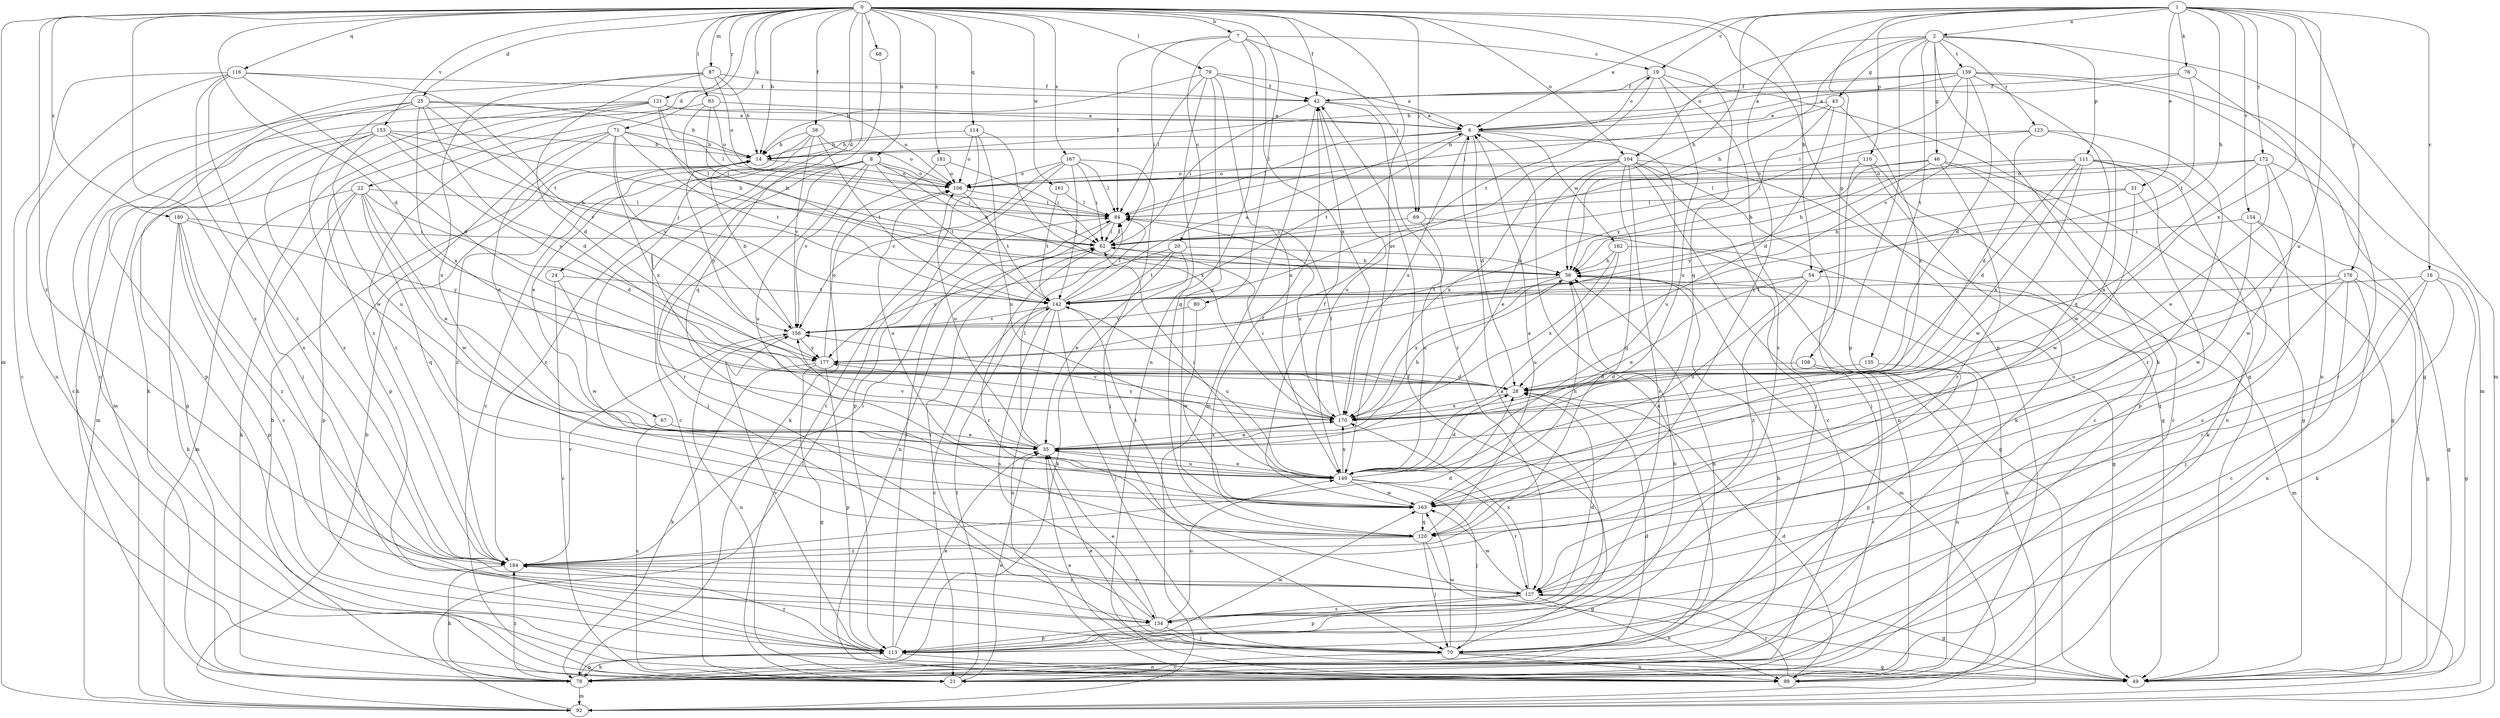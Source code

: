 strict digraph  {
0;
1;
2;
6;
7;
8;
14;
16;
19;
20;
21;
22;
24;
25;
28;
31;
35;
38;
42;
43;
46;
49;
54;
56;
62;
67;
68;
69;
70;
71;
76;
78;
79;
80;
83;
84;
87;
92;
99;
104;
106;
108;
110;
111;
113;
114;
116;
120;
121;
123;
127;
134;
135;
139;
142;
149;
153;
154;
156;
161;
162;
163;
167;
170;
172;
176;
177;
180;
181;
184;
0 -> 7  [label=b];
0 -> 8  [label=b];
0 -> 14  [label=b];
0 -> 22  [label=d];
0 -> 24  [label=d];
0 -> 25  [label=d];
0 -> 28  [label=d];
0 -> 38  [label=f];
0 -> 42  [label=f];
0 -> 54  [label=h];
0 -> 67  [label=j];
0 -> 68  [label=j];
0 -> 69  [label=j];
0 -> 71  [label=k];
0 -> 79  [label=l];
0 -> 80  [label=l];
0 -> 83  [label=l];
0 -> 87  [label=m];
0 -> 92  [label=m];
0 -> 99  [label=n];
0 -> 104  [label=o];
0 -> 114  [label=q];
0 -> 116  [label=q];
0 -> 120  [label=q];
0 -> 121  [label=r];
0 -> 134  [label=s];
0 -> 149  [label=u];
0 -> 153  [label=v];
0 -> 161  [label=w];
0 -> 167  [label=x];
0 -> 180  [label=z];
0 -> 181  [label=z];
0 -> 184  [label=z];
1 -> 2  [label=a];
1 -> 6  [label=a];
1 -> 16  [label=c];
1 -> 19  [label=c];
1 -> 31  [label=e];
1 -> 54  [label=h];
1 -> 56  [label=h];
1 -> 76  [label=k];
1 -> 108  [label=p];
1 -> 110  [label=p];
1 -> 149  [label=u];
1 -> 154  [label=v];
1 -> 170  [label=x];
1 -> 172  [label=y];
1 -> 176  [label=y];
1 -> 184  [label=z];
2 -> 43  [label=g];
2 -> 46  [label=g];
2 -> 56  [label=h];
2 -> 78  [label=k];
2 -> 92  [label=m];
2 -> 104  [label=o];
2 -> 111  [label=p];
2 -> 113  [label=p];
2 -> 123  [label=r];
2 -> 135  [label=t];
2 -> 139  [label=t];
6 -> 14  [label=b];
6 -> 19  [label=c];
6 -> 28  [label=d];
6 -> 84  [label=l];
6 -> 142  [label=t];
6 -> 149  [label=u];
6 -> 162  [label=w];
6 -> 170  [label=x];
7 -> 19  [label=c];
7 -> 20  [label=c];
7 -> 62  [label=i];
7 -> 69  [label=j];
7 -> 84  [label=l];
7 -> 99  [label=n];
7 -> 170  [label=x];
8 -> 21  [label=c];
8 -> 56  [label=h];
8 -> 62  [label=i];
8 -> 70  [label=j];
8 -> 106  [label=o];
8 -> 127  [label=r];
8 -> 142  [label=t];
8 -> 149  [label=u];
8 -> 156  [label=v];
8 -> 184  [label=z];
14 -> 106  [label=o];
14 -> 177  [label=y];
14 -> 184  [label=z];
16 -> 49  [label=g];
16 -> 70  [label=j];
16 -> 78  [label=k];
16 -> 127  [label=r];
16 -> 142  [label=t];
19 -> 42  [label=f];
19 -> 49  [label=g];
19 -> 134  [label=s];
19 -> 142  [label=t];
19 -> 149  [label=u];
20 -> 35  [label=e];
20 -> 56  [label=h];
20 -> 78  [label=k];
20 -> 142  [label=t];
20 -> 177  [label=y];
21 -> 35  [label=e];
21 -> 142  [label=t];
22 -> 28  [label=d];
22 -> 35  [label=e];
22 -> 78  [label=k];
22 -> 84  [label=l];
22 -> 92  [label=m];
22 -> 113  [label=p];
22 -> 120  [label=q];
22 -> 163  [label=w];
24 -> 21  [label=c];
24 -> 142  [label=t];
24 -> 163  [label=w];
25 -> 6  [label=a];
25 -> 14  [label=b];
25 -> 21  [label=c];
25 -> 28  [label=d];
25 -> 113  [label=p];
25 -> 156  [label=v];
25 -> 163  [label=w];
25 -> 170  [label=x];
28 -> 170  [label=x];
31 -> 56  [label=h];
31 -> 78  [label=k];
31 -> 84  [label=l];
31 -> 163  [label=w];
35 -> 56  [label=h];
35 -> 84  [label=l];
35 -> 106  [label=o];
35 -> 149  [label=u];
35 -> 156  [label=v];
35 -> 170  [label=x];
38 -> 14  [label=b];
38 -> 21  [label=c];
38 -> 35  [label=e];
38 -> 106  [label=o];
38 -> 142  [label=t];
38 -> 156  [label=v];
42 -> 6  [label=a];
42 -> 62  [label=i];
42 -> 92  [label=m];
42 -> 127  [label=r];
42 -> 149  [label=u];
43 -> 6  [label=a];
43 -> 28  [label=d];
43 -> 84  [label=l];
43 -> 170  [label=x];
43 -> 177  [label=y];
46 -> 21  [label=c];
46 -> 49  [label=g];
46 -> 56  [label=h];
46 -> 106  [label=o];
46 -> 127  [label=r];
46 -> 177  [label=y];
49 -> 35  [label=e];
54 -> 35  [label=e];
54 -> 92  [label=m];
54 -> 142  [label=t];
54 -> 149  [label=u];
54 -> 184  [label=z];
56 -> 92  [label=m];
56 -> 142  [label=t];
56 -> 170  [label=x];
62 -> 56  [label=h];
62 -> 84  [label=l];
62 -> 127  [label=r];
67 -> 21  [label=c];
67 -> 35  [label=e];
68 -> 120  [label=q];
69 -> 49  [label=g];
69 -> 62  [label=i];
69 -> 149  [label=u];
70 -> 21  [label=c];
70 -> 35  [label=e];
70 -> 42  [label=f];
70 -> 49  [label=g];
70 -> 56  [label=h];
70 -> 99  [label=n];
70 -> 163  [label=w];
71 -> 14  [label=b];
71 -> 35  [label=e];
71 -> 84  [label=l];
71 -> 113  [label=p];
71 -> 142  [label=t];
71 -> 156  [label=v];
71 -> 170  [label=x];
71 -> 184  [label=z];
76 -> 6  [label=a];
76 -> 42  [label=f];
76 -> 99  [label=n];
76 -> 142  [label=t];
78 -> 6  [label=a];
78 -> 14  [label=b];
78 -> 28  [label=d];
78 -> 56  [label=h];
78 -> 92  [label=m];
78 -> 113  [label=p];
78 -> 184  [label=z];
79 -> 6  [label=a];
79 -> 14  [label=b];
79 -> 42  [label=f];
79 -> 84  [label=l];
79 -> 120  [label=q];
79 -> 149  [label=u];
79 -> 163  [label=w];
80 -> 156  [label=v];
80 -> 163  [label=w];
83 -> 6  [label=a];
83 -> 56  [label=h];
83 -> 62  [label=i];
83 -> 78  [label=k];
83 -> 106  [label=o];
84 -> 62  [label=i];
84 -> 99  [label=n];
84 -> 170  [label=x];
87 -> 14  [label=b];
87 -> 21  [label=c];
87 -> 28  [label=d];
87 -> 42  [label=f];
87 -> 106  [label=o];
87 -> 149  [label=u];
92 -> 14  [label=b];
92 -> 56  [label=h];
92 -> 84  [label=l];
99 -> 28  [label=d];
99 -> 127  [label=r];
104 -> 21  [label=c];
104 -> 35  [label=e];
104 -> 49  [label=g];
104 -> 70  [label=j];
104 -> 99  [label=n];
104 -> 106  [label=o];
104 -> 120  [label=q];
104 -> 134  [label=s];
104 -> 156  [label=v];
104 -> 170  [label=x];
106 -> 84  [label=l];
106 -> 142  [label=t];
108 -> 21  [label=c];
108 -> 28  [label=d];
108 -> 99  [label=n];
110 -> 21  [label=c];
110 -> 70  [label=j];
110 -> 78  [label=k];
110 -> 106  [label=o];
111 -> 28  [label=d];
111 -> 49  [label=g];
111 -> 56  [label=h];
111 -> 99  [label=n];
111 -> 106  [label=o];
111 -> 113  [label=p];
111 -> 163  [label=w];
111 -> 170  [label=x];
113 -> 6  [label=a];
113 -> 35  [label=e];
113 -> 56  [label=h];
113 -> 78  [label=k];
113 -> 84  [label=l];
113 -> 99  [label=n];
113 -> 156  [label=v];
113 -> 163  [label=w];
113 -> 184  [label=z];
114 -> 14  [label=b];
114 -> 21  [label=c];
114 -> 106  [label=o];
114 -> 149  [label=u];
114 -> 170  [label=x];
116 -> 21  [label=c];
116 -> 28  [label=d];
116 -> 42  [label=f];
116 -> 99  [label=n];
116 -> 134  [label=s];
116 -> 142  [label=t];
116 -> 184  [label=z];
120 -> 6  [label=a];
120 -> 42  [label=f];
120 -> 49  [label=g];
120 -> 70  [label=j];
120 -> 142  [label=t];
120 -> 184  [label=z];
121 -> 6  [label=a];
121 -> 56  [label=h];
121 -> 70  [label=j];
121 -> 78  [label=k];
121 -> 84  [label=l];
121 -> 92  [label=m];
121 -> 106  [label=o];
121 -> 184  [label=z];
123 -> 14  [label=b];
123 -> 28  [label=d];
123 -> 62  [label=i];
123 -> 127  [label=r];
123 -> 163  [label=w];
127 -> 49  [label=g];
127 -> 99  [label=n];
127 -> 113  [label=p];
127 -> 134  [label=s];
127 -> 163  [label=w];
127 -> 170  [label=x];
127 -> 184  [label=z];
134 -> 28  [label=d];
134 -> 35  [label=e];
134 -> 62  [label=i];
134 -> 70  [label=j];
134 -> 113  [label=p];
134 -> 149  [label=u];
135 -> 28  [label=d];
135 -> 113  [label=p];
139 -> 6  [label=a];
139 -> 14  [label=b];
139 -> 28  [label=d];
139 -> 42  [label=f];
139 -> 49  [label=g];
139 -> 62  [label=i];
139 -> 92  [label=m];
139 -> 120  [label=q];
139 -> 156  [label=v];
142 -> 6  [label=a];
142 -> 21  [label=c];
142 -> 70  [label=j];
142 -> 84  [label=l];
142 -> 99  [label=n];
142 -> 134  [label=s];
142 -> 149  [label=u];
142 -> 156  [label=v];
149 -> 28  [label=d];
149 -> 35  [label=e];
149 -> 62  [label=i];
149 -> 70  [label=j];
149 -> 106  [label=o];
149 -> 127  [label=r];
149 -> 163  [label=w];
149 -> 170  [label=x];
153 -> 14  [label=b];
153 -> 49  [label=g];
153 -> 56  [label=h];
153 -> 62  [label=i];
153 -> 92  [label=m];
153 -> 149  [label=u];
153 -> 177  [label=y];
153 -> 184  [label=z];
154 -> 49  [label=g];
154 -> 62  [label=i];
154 -> 134  [label=s];
154 -> 163  [label=w];
156 -> 14  [label=b];
156 -> 99  [label=n];
156 -> 177  [label=y];
161 -> 84  [label=l];
161 -> 142  [label=t];
162 -> 49  [label=g];
162 -> 56  [label=h];
162 -> 149  [label=u];
162 -> 170  [label=x];
163 -> 42  [label=f];
163 -> 56  [label=h];
163 -> 120  [label=q];
167 -> 62  [label=i];
167 -> 70  [label=j];
167 -> 84  [label=l];
167 -> 106  [label=o];
167 -> 113  [label=p];
167 -> 142  [label=t];
167 -> 156  [label=v];
170 -> 35  [label=e];
170 -> 62  [label=i];
170 -> 84  [label=l];
170 -> 156  [label=v];
170 -> 177  [label=y];
172 -> 35  [label=e];
172 -> 84  [label=l];
172 -> 106  [label=o];
172 -> 127  [label=r];
172 -> 163  [label=w];
172 -> 170  [label=x];
176 -> 21  [label=c];
176 -> 49  [label=g];
176 -> 99  [label=n];
176 -> 120  [label=q];
176 -> 142  [label=t];
176 -> 149  [label=u];
177 -> 28  [label=d];
177 -> 49  [label=g];
177 -> 78  [label=k];
177 -> 106  [label=o];
177 -> 113  [label=p];
180 -> 62  [label=i];
180 -> 78  [label=k];
180 -> 113  [label=p];
180 -> 134  [label=s];
180 -> 177  [label=y];
180 -> 184  [label=z];
181 -> 62  [label=i];
181 -> 78  [label=k];
181 -> 106  [label=o];
184 -> 28  [label=d];
184 -> 62  [label=i];
184 -> 78  [label=k];
184 -> 127  [label=r];
184 -> 156  [label=v];
}
